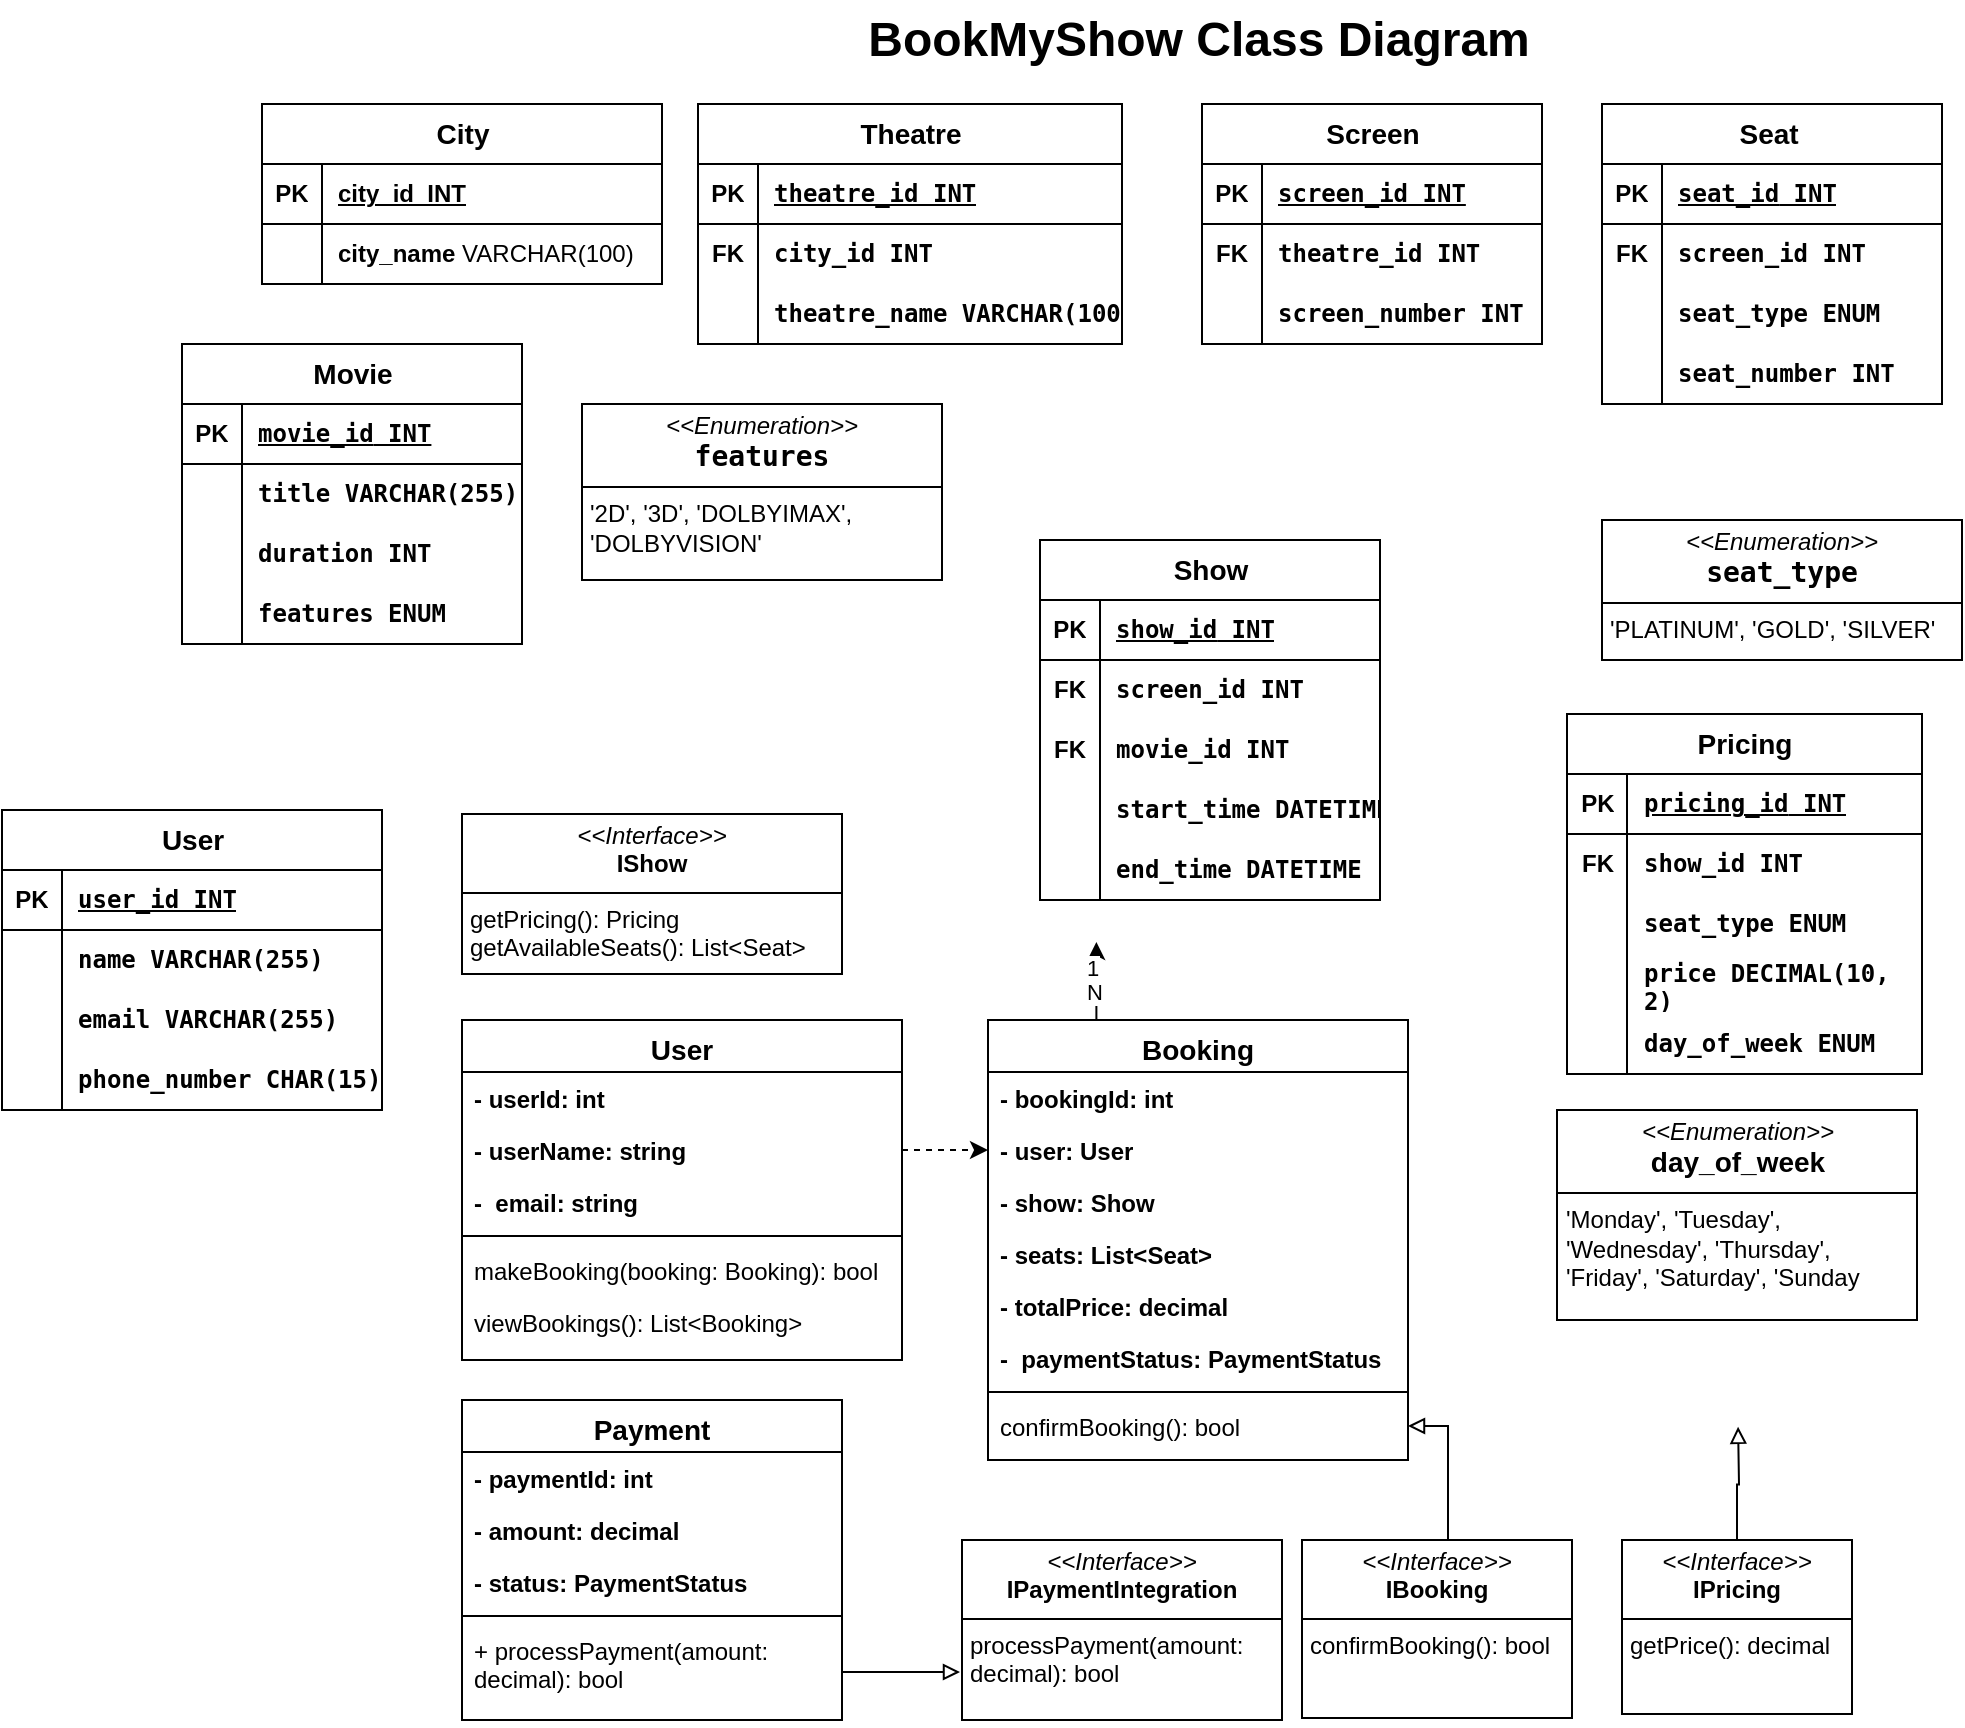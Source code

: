 <mxfile version="24.7.6">
  <diagram id="C5RBs43oDa-KdzZeNtuy" name="Page-1">
    <mxGraphModel dx="1877" dy="557" grid="1" gridSize="10" guides="1" tooltips="1" connect="1" arrows="1" fold="1" page="1" pageScale="1" pageWidth="827" pageHeight="1169" math="0" shadow="0">
      <root>
        <mxCell id="WIyWlLk6GJQsqaUBKTNV-0" />
        <mxCell id="WIyWlLk6GJQsqaUBKTNV-1" parent="WIyWlLk6GJQsqaUBKTNV-0" />
        <mxCell id="J8RJq0_Uol7vgu5N-S-F-27" value="Booking                               " style="swimlane;fontStyle=1;align=center;verticalAlign=top;childLayout=stackLayout;horizontal=1;startSize=26;horizontalStack=0;resizeParent=1;resizeLast=0;collapsible=1;marginBottom=0;rounded=0;shadow=0;strokeWidth=1;fontSize=14;" parent="WIyWlLk6GJQsqaUBKTNV-1" vertex="1">
          <mxGeometry x="303" y="540" width="210" height="220" as="geometry">
            <mxRectangle x="550" y="140" width="160" height="26" as="alternateBounds" />
          </mxGeometry>
        </mxCell>
        <mxCell id="J8RJq0_Uol7vgu5N-S-F-28" value="- bookingId: int" style="text;align=left;verticalAlign=top;spacingLeft=4;spacingRight=4;overflow=hidden;rotatable=0;points=[[0,0.5],[1,0.5]];portConstraint=eastwest;fontStyle=1" parent="J8RJq0_Uol7vgu5N-S-F-27" vertex="1">
          <mxGeometry y="26" width="210" height="26" as="geometry" />
        </mxCell>
        <mxCell id="J8RJq0_Uol7vgu5N-S-F-29" value="- user: User " style="text;align=left;verticalAlign=top;spacingLeft=4;spacingRight=4;overflow=hidden;rotatable=0;points=[[0,0.5],[1,0.5]];portConstraint=eastwest;rounded=0;shadow=0;html=0;fontStyle=1" parent="J8RJq0_Uol7vgu5N-S-F-27" vertex="1">
          <mxGeometry y="52" width="210" height="26" as="geometry" />
        </mxCell>
        <mxCell id="J8RJq0_Uol7vgu5N-S-F-30" value="- show: Show " style="text;align=left;verticalAlign=top;spacingLeft=4;spacingRight=4;overflow=hidden;rotatable=0;points=[[0,0.5],[1,0.5]];portConstraint=eastwest;rounded=0;shadow=0;html=0;fontStyle=1" parent="J8RJq0_Uol7vgu5N-S-F-27" vertex="1">
          <mxGeometry y="78" width="210" height="26" as="geometry" />
        </mxCell>
        <mxCell id="J8RJq0_Uol7vgu5N-S-F-31" value="- seats: List&lt;Seat&gt;" style="text;align=left;verticalAlign=top;spacingLeft=4;spacingRight=4;overflow=hidden;rotatable=0;points=[[0,0.5],[1,0.5]];portConstraint=eastwest;rounded=0;shadow=0;html=0;fontStyle=1" parent="J8RJq0_Uol7vgu5N-S-F-27" vertex="1">
          <mxGeometry y="104" width="210" height="26" as="geometry" />
        </mxCell>
        <mxCell id="J8RJq0_Uol7vgu5N-S-F-32" value="- totalPrice: decimal" style="text;align=left;verticalAlign=top;spacingLeft=4;spacingRight=4;overflow=hidden;rotatable=0;points=[[0,0.5],[1,0.5]];portConstraint=eastwest;rounded=0;shadow=0;html=0;fontStyle=1" parent="J8RJq0_Uol7vgu5N-S-F-27" vertex="1">
          <mxGeometry y="130" width="210" height="26" as="geometry" />
        </mxCell>
        <mxCell id="J8RJq0_Uol7vgu5N-S-F-34" value="-  paymentStatus: PaymentStatus" style="text;align=left;verticalAlign=top;spacingLeft=4;spacingRight=4;overflow=hidden;rotatable=0;points=[[0,0.5],[1,0.5]];portConstraint=eastwest;rounded=0;shadow=0;html=0;fontStyle=1" parent="J8RJq0_Uol7vgu5N-S-F-27" vertex="1">
          <mxGeometry y="156" width="210" height="26" as="geometry" />
        </mxCell>
        <mxCell id="J8RJq0_Uol7vgu5N-S-F-33" value="" style="line;html=1;strokeWidth=1;align=left;verticalAlign=middle;spacingTop=-1;spacingLeft=3;spacingRight=3;rotatable=0;labelPosition=right;points=[];portConstraint=eastwest;" parent="J8RJq0_Uol7vgu5N-S-F-27" vertex="1">
          <mxGeometry y="182" width="210" height="8" as="geometry" />
        </mxCell>
        <mxCell id="J8RJq0_Uol7vgu5N-S-F-58" value="confirmBooking(): bool" style="text;align=left;verticalAlign=top;spacingLeft=4;spacingRight=4;overflow=hidden;rotatable=0;points=[[0,0.5],[1,0.5]];portConstraint=eastwest;rounded=0;shadow=0;html=0;fontStyle=0" parent="J8RJq0_Uol7vgu5N-S-F-27" vertex="1">
          <mxGeometry y="190" width="210" height="26" as="geometry" />
        </mxCell>
        <mxCell id="J8RJq0_Uol7vgu5N-S-F-35" value="User                                       " style="swimlane;fontStyle=1;align=center;verticalAlign=top;childLayout=stackLayout;horizontal=1;startSize=26;horizontalStack=0;resizeParent=1;resizeLast=0;collapsible=1;marginBottom=0;rounded=0;shadow=0;strokeWidth=1;fontSize=14;" parent="WIyWlLk6GJQsqaUBKTNV-1" vertex="1">
          <mxGeometry x="40" y="540" width="220" height="170" as="geometry">
            <mxRectangle x="550" y="140" width="160" height="26" as="alternateBounds" />
          </mxGeometry>
        </mxCell>
        <mxCell id="J8RJq0_Uol7vgu5N-S-F-36" value="- userId: int " style="text;align=left;verticalAlign=top;spacingLeft=4;spacingRight=4;overflow=hidden;rotatable=0;points=[[0,0.5],[1,0.5]];portConstraint=eastwest;fontStyle=1" parent="J8RJq0_Uol7vgu5N-S-F-35" vertex="1">
          <mxGeometry y="26" width="220" height="26" as="geometry" />
        </mxCell>
        <mxCell id="J8RJq0_Uol7vgu5N-S-F-37" value="- userName: string" style="text;align=left;verticalAlign=top;spacingLeft=4;spacingRight=4;overflow=hidden;rotatable=0;points=[[0,0.5],[1,0.5]];portConstraint=eastwest;rounded=0;shadow=0;html=0;fontStyle=1" parent="J8RJq0_Uol7vgu5N-S-F-35" vertex="1">
          <mxGeometry y="52" width="220" height="26" as="geometry" />
        </mxCell>
        <mxCell id="J8RJq0_Uol7vgu5N-S-F-38" value="-  email: string " style="text;align=left;verticalAlign=top;spacingLeft=4;spacingRight=4;overflow=hidden;rotatable=0;points=[[0,0.5],[1,0.5]];portConstraint=eastwest;rounded=0;shadow=0;html=0;fontStyle=1" parent="J8RJq0_Uol7vgu5N-S-F-35" vertex="1">
          <mxGeometry y="78" width="220" height="26" as="geometry" />
        </mxCell>
        <mxCell id="J8RJq0_Uol7vgu5N-S-F-39" value="" style="line;html=1;strokeWidth=1;align=left;verticalAlign=middle;spacingTop=-1;spacingLeft=3;spacingRight=3;rotatable=0;labelPosition=right;points=[];portConstraint=eastwest;" parent="J8RJq0_Uol7vgu5N-S-F-35" vertex="1">
          <mxGeometry y="104" width="220" height="8" as="geometry" />
        </mxCell>
        <mxCell id="J8RJq0_Uol7vgu5N-S-F-56" value="makeBooking(booking: Booking): bool " style="text;align=left;verticalAlign=top;spacingLeft=4;spacingRight=4;overflow=hidden;rotatable=0;points=[[0,0.5],[1,0.5]];portConstraint=eastwest;rounded=0;shadow=0;html=0;fontStyle=0" parent="J8RJq0_Uol7vgu5N-S-F-35" vertex="1">
          <mxGeometry y="112" width="220" height="26" as="geometry" />
        </mxCell>
        <mxCell id="J8RJq0_Uol7vgu5N-S-F-57" value="viewBookings(): List&lt;Booking&gt; " style="text;align=left;verticalAlign=top;spacingLeft=4;spacingRight=4;overflow=hidden;rotatable=0;points=[[0,0.5],[1,0.5]];portConstraint=eastwest;rounded=0;shadow=0;html=0;fontStyle=0" parent="J8RJq0_Uol7vgu5N-S-F-35" vertex="1">
          <mxGeometry y="138" width="220" height="26" as="geometry" />
        </mxCell>
        <mxCell id="J8RJq0_Uol7vgu5N-S-F-50" value="Payment                                        " style="swimlane;fontStyle=1;align=center;verticalAlign=top;childLayout=stackLayout;horizontal=1;startSize=26;horizontalStack=0;resizeParent=1;resizeLast=0;collapsible=1;marginBottom=0;rounded=0;shadow=0;strokeWidth=1;fontSize=14;" parent="WIyWlLk6GJQsqaUBKTNV-1" vertex="1">
          <mxGeometry x="40" y="730" width="190" height="160" as="geometry">
            <mxRectangle x="550" y="140" width="160" height="26" as="alternateBounds" />
          </mxGeometry>
        </mxCell>
        <mxCell id="J8RJq0_Uol7vgu5N-S-F-51" value="- paymentId: int" style="text;align=left;verticalAlign=top;spacingLeft=4;spacingRight=4;overflow=hidden;rotatable=0;points=[[0,0.5],[1,0.5]];portConstraint=eastwest;fontStyle=1" parent="J8RJq0_Uol7vgu5N-S-F-50" vertex="1">
          <mxGeometry y="26" width="190" height="26" as="geometry" />
        </mxCell>
        <mxCell id="J8RJq0_Uol7vgu5N-S-F-52" value="- amount: decimal" style="text;align=left;verticalAlign=top;spacingLeft=4;spacingRight=4;overflow=hidden;rotatable=0;points=[[0,0.5],[1,0.5]];portConstraint=eastwest;rounded=0;shadow=0;html=0;fontStyle=1" parent="J8RJq0_Uol7vgu5N-S-F-50" vertex="1">
          <mxGeometry y="52" width="190" height="26" as="geometry" />
        </mxCell>
        <mxCell id="J8RJq0_Uol7vgu5N-S-F-53" value="- status: PaymentStatus" style="text;align=left;verticalAlign=top;spacingLeft=4;spacingRight=4;overflow=hidden;rotatable=0;points=[[0,0.5],[1,0.5]];portConstraint=eastwest;rounded=0;shadow=0;html=0;fontStyle=1" parent="J8RJq0_Uol7vgu5N-S-F-50" vertex="1">
          <mxGeometry y="78" width="190" height="26" as="geometry" />
        </mxCell>
        <mxCell id="J8RJq0_Uol7vgu5N-S-F-54" value="" style="line;html=1;strokeWidth=1;align=left;verticalAlign=middle;spacingTop=-1;spacingLeft=3;spacingRight=3;rotatable=0;labelPosition=right;points=[];portConstraint=eastwest;" parent="J8RJq0_Uol7vgu5N-S-F-50" vertex="1">
          <mxGeometry y="104" width="190" height="8" as="geometry" />
        </mxCell>
        <mxCell id="J8RJq0_Uol7vgu5N-S-F-97" style="edgeStyle=orthogonalEdgeStyle;rounded=0;orthogonalLoop=1;jettySize=auto;html=1;exitX=1;exitY=0.5;exitDx=0;exitDy=0;endArrow=block;endFill=0;" parent="J8RJq0_Uol7vgu5N-S-F-50" source="J8RJq0_Uol7vgu5N-S-F-55" edge="1">
          <mxGeometry relative="1" as="geometry">
            <mxPoint x="249" y="136" as="targetPoint" />
            <mxPoint x="199" y="136" as="sourcePoint" />
          </mxGeometry>
        </mxCell>
        <mxCell id="J8RJq0_Uol7vgu5N-S-F-55" value="+ processPayment(amount: &#xa;decimal): bool" style="text;align=left;verticalAlign=top;spacingLeft=4;spacingRight=4;overflow=hidden;rotatable=0;points=[[0,0.5],[1,0.5]];portConstraint=eastwest;rounded=0;shadow=0;html=0;fontStyle=0" parent="J8RJq0_Uol7vgu5N-S-F-50" vertex="1">
          <mxGeometry y="112" width="190" height="48" as="geometry" />
        </mxCell>
        <mxCell id="J8RJq0_Uol7vgu5N-S-F-66" value="&lt;p style=&quot;margin:0px;margin-top:4px;text-align:center;&quot;&gt;&lt;i&gt;&amp;lt;&amp;lt;Enumeration&amp;gt;&amp;gt;&lt;/i&gt;&lt;br&gt;&lt;code&gt;&lt;b&gt;&lt;font style=&quot;font-size: 14px;&quot;&gt;seat_type&lt;/font&gt;&lt;/b&gt;&lt;/code&gt;&lt;br&gt;&lt;/p&gt;&lt;hr size=&quot;1&quot; style=&quot;border-style:solid;&quot;&gt;&lt;p style=&quot;margin:0px;margin-left:4px;&quot;&gt;&#39;PLATINUM&#39;, &#39;GOLD&#39;, &#39;SILVER&#39;&lt;br&gt;&lt;/p&gt;" style="verticalAlign=top;align=left;overflow=fill;html=1;whiteSpace=wrap;" parent="WIyWlLk6GJQsqaUBKTNV-1" vertex="1">
          <mxGeometry x="610" y="290" width="180" height="70" as="geometry" />
        </mxCell>
        <mxCell id="J8RJq0_Uol7vgu5N-S-F-67" value="&lt;p style=&quot;margin:0px;margin-top:4px;text-align:center;&quot;&gt;&lt;i&gt;&amp;lt;&amp;lt;Interface&amp;gt;&amp;gt;&lt;/i&gt;&lt;br&gt;&lt;b&gt;IShow&lt;/b&gt;&lt;/p&gt;&lt;hr size=&quot;1&quot; style=&quot;border-style:solid;&quot;&gt;&lt;p style=&quot;margin:0px;margin-left:4px;&quot;&gt;getPricing(): Pricing&lt;br&gt;&lt;/p&gt;&lt;p style=&quot;margin:0px;margin-left:4px;&quot;&gt;getAvailableSeats(): List&amp;lt;Seat&amp;gt;&lt;br&gt;&lt;/p&gt;" style="verticalAlign=top;align=left;overflow=fill;html=1;whiteSpace=wrap;" parent="WIyWlLk6GJQsqaUBKTNV-1" vertex="1">
          <mxGeometry x="40" y="437" width="190" height="80" as="geometry" />
        </mxCell>
        <mxCell id="J8RJq0_Uol7vgu5N-S-F-68" value="&lt;p style=&quot;margin:0px;margin-top:4px;text-align:center;&quot;&gt;&lt;i&gt;&amp;lt;&amp;lt;Interface&amp;gt;&amp;gt;&lt;/i&gt;&lt;br&gt;&lt;b&gt;IPricing&lt;/b&gt;&lt;/p&gt;&lt;hr size=&quot;1&quot; style=&quot;border-style:solid;&quot;&gt;&lt;p style=&quot;margin:0px;margin-left:4px;&quot;&gt;getPrice(): decimal&lt;br&gt;&lt;/p&gt;" style="verticalAlign=top;align=left;overflow=fill;html=1;whiteSpace=wrap;" parent="WIyWlLk6GJQsqaUBKTNV-1" vertex="1">
          <mxGeometry x="620" y="800" width="115" height="87" as="geometry" />
        </mxCell>
        <mxCell id="J8RJq0_Uol7vgu5N-S-F-69" value="&lt;p style=&quot;margin:0px;margin-top:4px;text-align:center;&quot;&gt;&lt;i&gt;&amp;lt;&amp;lt;Interface&amp;gt;&amp;gt;&lt;/i&gt;&lt;br&gt;&lt;b&gt;IPaymentIntegration&lt;/b&gt;&lt;/p&gt;&lt;hr size=&quot;1&quot; style=&quot;border-style:solid;&quot;&gt;&lt;p style=&quot;margin:0px;margin-left:4px;&quot;&gt;processPayment(amount: decimal): bool&lt;br&gt;&lt;/p&gt;" style="verticalAlign=top;align=left;overflow=fill;html=1;whiteSpace=wrap;" parent="WIyWlLk6GJQsqaUBKTNV-1" vertex="1">
          <mxGeometry x="290" y="800" width="160" height="90" as="geometry" />
        </mxCell>
        <mxCell id="J8RJq0_Uol7vgu5N-S-F-98" style="edgeStyle=orthogonalEdgeStyle;rounded=0;orthogonalLoop=1;jettySize=auto;html=1;entryX=1;entryY=0.5;entryDx=0;entryDy=0;endArrow=block;endFill=0;" parent="WIyWlLk6GJQsqaUBKTNV-1" source="J8RJq0_Uol7vgu5N-S-F-70" target="J8RJq0_Uol7vgu5N-S-F-58" edge="1">
          <mxGeometry relative="1" as="geometry">
            <Array as="points">
              <mxPoint x="533" y="743" />
            </Array>
          </mxGeometry>
        </mxCell>
        <mxCell id="J8RJq0_Uol7vgu5N-S-F-70" value="&lt;p style=&quot;margin:0px;margin-top:4px;text-align:center;&quot;&gt;&lt;i&gt;&amp;lt;&amp;lt;Interface&amp;gt;&amp;gt;&lt;/i&gt;&lt;br&gt;&lt;b&gt;IBooking&lt;/b&gt;&lt;/p&gt;&lt;hr size=&quot;1&quot; style=&quot;border-style:solid;&quot;&gt;&lt;p style=&quot;margin:0px;margin-left:4px;&quot;&gt;confirmBooking(): bool&lt;br&gt;&lt;/p&gt;" style="verticalAlign=top;align=left;overflow=fill;html=1;whiteSpace=wrap;" parent="WIyWlLk6GJQsqaUBKTNV-1" vertex="1">
          <mxGeometry x="460" y="800" width="135" height="89" as="geometry" />
        </mxCell>
        <mxCell id="J8RJq0_Uol7vgu5N-S-F-83" style="edgeStyle=orthogonalEdgeStyle;rounded=0;orthogonalLoop=1;jettySize=auto;html=1;exitX=1;exitY=0.5;exitDx=0;exitDy=0;entryX=0;entryY=0.5;entryDx=0;entryDy=0;dashed=1;" parent="WIyWlLk6GJQsqaUBKTNV-1" source="J8RJq0_Uol7vgu5N-S-F-37" target="J8RJq0_Uol7vgu5N-S-F-29" edge="1">
          <mxGeometry relative="1" as="geometry" />
        </mxCell>
        <mxCell id="J8RJq0_Uol7vgu5N-S-F-84" style="edgeStyle=orthogonalEdgeStyle;rounded=0;orthogonalLoop=1;jettySize=auto;html=1;exitX=0.25;exitY=0;exitDx=0;exitDy=0;entryX=0.201;entryY=1.192;entryDx=0;entryDy=0;entryPerimeter=0;" parent="WIyWlLk6GJQsqaUBKTNV-1" source="J8RJq0_Uol7vgu5N-S-F-27" edge="1">
          <mxGeometry relative="1" as="geometry">
            <mxPoint x="357.19" y="500.992" as="targetPoint" />
          </mxGeometry>
        </mxCell>
        <mxCell id="J8RJq0_Uol7vgu5N-S-F-85" value="N" style="edgeLabel;html=1;align=center;verticalAlign=middle;resizable=0;points=[];" parent="J8RJq0_Uol7vgu5N-S-F-84" vertex="1" connectable="0">
          <mxGeometry x="-0.244" y="1" relative="1" as="geometry">
            <mxPoint as="offset" />
          </mxGeometry>
        </mxCell>
        <mxCell id="J8RJq0_Uol7vgu5N-S-F-86" value="1" style="edgeLabel;html=1;align=center;verticalAlign=middle;resizable=0;points=[];" parent="J8RJq0_Uol7vgu5N-S-F-84" vertex="1" connectable="0">
          <mxGeometry x="0.382" y="2" relative="1" as="geometry">
            <mxPoint as="offset" />
          </mxGeometry>
        </mxCell>
        <mxCell id="J8RJq0_Uol7vgu5N-S-F-99" style="edgeStyle=orthogonalEdgeStyle;rounded=0;orthogonalLoop=1;jettySize=auto;html=1;exitX=0.5;exitY=0;exitDx=0;exitDy=0;entryX=0.644;entryY=1.015;entryDx=0;entryDy=0;entryPerimeter=0;endArrow=block;endFill=0;" parent="WIyWlLk6GJQsqaUBKTNV-1" source="J8RJq0_Uol7vgu5N-S-F-68" edge="1">
          <mxGeometry relative="1" as="geometry">
            <mxPoint x="678.04" y="743.39" as="targetPoint" />
          </mxGeometry>
        </mxCell>
        <mxCell id="J8RJq0_Uol7vgu5N-S-F-103" value="BookMyShow Class Diagram" style="text;strokeColor=none;fillColor=none;html=1;fontSize=24;fontStyle=1;verticalAlign=middle;align=center;" parent="WIyWlLk6GJQsqaUBKTNV-1" vertex="1">
          <mxGeometry x="358" y="30" width="100" height="40" as="geometry" />
        </mxCell>
        <mxCell id="Q26WXqIlJ-ZOVpeD0AG6-0" value="&lt;span style=&quot;font-size: 14px;&quot;&gt;City&lt;/span&gt;" style="shape=table;startSize=30;container=1;collapsible=1;childLayout=tableLayout;fixedRows=1;rowLines=0;fontStyle=1;align=center;resizeLast=1;html=1;" vertex="1" parent="WIyWlLk6GJQsqaUBKTNV-1">
          <mxGeometry x="-60" y="82" width="200" height="90" as="geometry" />
        </mxCell>
        <mxCell id="Q26WXqIlJ-ZOVpeD0AG6-1" value="" style="shape=tableRow;horizontal=0;startSize=0;swimlaneHead=0;swimlaneBody=0;fillColor=none;collapsible=0;dropTarget=0;points=[[0,0.5],[1,0.5]];portConstraint=eastwest;top=0;left=0;right=0;bottom=1;" vertex="1" parent="Q26WXqIlJ-ZOVpeD0AG6-0">
          <mxGeometry y="30" width="200" height="30" as="geometry" />
        </mxCell>
        <mxCell id="Q26WXqIlJ-ZOVpeD0AG6-2" value="PK" style="shape=partialRectangle;connectable=0;fillColor=none;top=0;left=0;bottom=0;right=0;fontStyle=1;overflow=hidden;whiteSpace=wrap;html=1;" vertex="1" parent="Q26WXqIlJ-ZOVpeD0AG6-1">
          <mxGeometry width="30" height="30" as="geometry">
            <mxRectangle width="30" height="30" as="alternateBounds" />
          </mxGeometry>
        </mxCell>
        <mxCell id="Q26WXqIlJ-ZOVpeD0AG6-3" value="&lt;span style=&quot;text-wrap: nowrap;&quot;&gt;city_id&amp;nbsp; INT&lt;/span&gt;" style="shape=partialRectangle;connectable=0;fillColor=none;top=0;left=0;bottom=0;right=0;align=left;spacingLeft=6;fontStyle=5;overflow=hidden;whiteSpace=wrap;html=1;" vertex="1" parent="Q26WXqIlJ-ZOVpeD0AG6-1">
          <mxGeometry x="30" width="170" height="30" as="geometry">
            <mxRectangle width="170" height="30" as="alternateBounds" />
          </mxGeometry>
        </mxCell>
        <mxCell id="Q26WXqIlJ-ZOVpeD0AG6-4" value="" style="shape=tableRow;horizontal=0;startSize=0;swimlaneHead=0;swimlaneBody=0;fillColor=none;collapsible=0;dropTarget=0;points=[[0,0.5],[1,0.5]];portConstraint=eastwest;top=0;left=0;right=0;bottom=0;" vertex="1" parent="Q26WXqIlJ-ZOVpeD0AG6-0">
          <mxGeometry y="60" width="200" height="30" as="geometry" />
        </mxCell>
        <mxCell id="Q26WXqIlJ-ZOVpeD0AG6-5" value="" style="shape=partialRectangle;connectable=0;fillColor=none;top=0;left=0;bottom=0;right=0;editable=1;overflow=hidden;whiteSpace=wrap;html=1;" vertex="1" parent="Q26WXqIlJ-ZOVpeD0AG6-4">
          <mxGeometry width="30" height="30" as="geometry">
            <mxRectangle width="30" height="30" as="alternateBounds" />
          </mxGeometry>
        </mxCell>
        <mxCell id="Q26WXqIlJ-ZOVpeD0AG6-6" value="&lt;span style=&quot;font-weight: 700; text-wrap: nowrap;&quot;&gt;city_name&amp;nbsp;&lt;/span&gt;VARCHAR(100)" style="shape=partialRectangle;connectable=0;fillColor=none;top=0;left=0;bottom=0;right=0;align=left;spacingLeft=6;overflow=hidden;whiteSpace=wrap;html=1;" vertex="1" parent="Q26WXqIlJ-ZOVpeD0AG6-4">
          <mxGeometry x="30" width="170" height="30" as="geometry">
            <mxRectangle width="170" height="30" as="alternateBounds" />
          </mxGeometry>
        </mxCell>
        <mxCell id="Q26WXqIlJ-ZOVpeD0AG6-14" value="&lt;span style=&quot;font-size: 14px;&quot;&gt;Theatre&lt;/span&gt;" style="shape=table;startSize=30;container=1;collapsible=1;childLayout=tableLayout;fixedRows=1;rowLines=0;fontStyle=1;align=center;resizeLast=1;html=1;" vertex="1" parent="WIyWlLk6GJQsqaUBKTNV-1">
          <mxGeometry x="158" y="82" width="212" height="120" as="geometry" />
        </mxCell>
        <mxCell id="Q26WXqIlJ-ZOVpeD0AG6-15" value="" style="shape=tableRow;horizontal=0;startSize=0;swimlaneHead=0;swimlaneBody=0;fillColor=none;collapsible=0;dropTarget=0;points=[[0,0.5],[1,0.5]];portConstraint=eastwest;top=0;left=0;right=0;bottom=1;" vertex="1" parent="Q26WXqIlJ-ZOVpeD0AG6-14">
          <mxGeometry y="30" width="212" height="30" as="geometry" />
        </mxCell>
        <mxCell id="Q26WXqIlJ-ZOVpeD0AG6-16" value="PK" style="shape=partialRectangle;connectable=0;fillColor=none;top=0;left=0;bottom=0;right=0;fontStyle=1;overflow=hidden;whiteSpace=wrap;html=1;" vertex="1" parent="Q26WXqIlJ-ZOVpeD0AG6-15">
          <mxGeometry width="30" height="30" as="geometry">
            <mxRectangle width="30" height="30" as="alternateBounds" />
          </mxGeometry>
        </mxCell>
        <mxCell id="Q26WXqIlJ-ZOVpeD0AG6-17" value="&lt;code&gt;theatre_id INT&lt;/code&gt;" style="shape=partialRectangle;connectable=0;fillColor=none;top=0;left=0;bottom=0;right=0;align=left;spacingLeft=6;fontStyle=5;overflow=hidden;whiteSpace=wrap;html=1;" vertex="1" parent="Q26WXqIlJ-ZOVpeD0AG6-15">
          <mxGeometry x="30" width="182" height="30" as="geometry">
            <mxRectangle width="182" height="30" as="alternateBounds" />
          </mxGeometry>
        </mxCell>
        <mxCell id="Q26WXqIlJ-ZOVpeD0AG6-18" value="" style="shape=tableRow;horizontal=0;startSize=0;swimlaneHead=0;swimlaneBody=0;fillColor=none;collapsible=0;dropTarget=0;points=[[0,0.5],[1,0.5]];portConstraint=eastwest;top=0;left=0;right=0;bottom=0;fontStyle=1" vertex="1" parent="Q26WXqIlJ-ZOVpeD0AG6-14">
          <mxGeometry y="60" width="212" height="30" as="geometry" />
        </mxCell>
        <mxCell id="Q26WXqIlJ-ZOVpeD0AG6-19" value="FK" style="shape=partialRectangle;connectable=0;fillColor=none;top=0;left=0;bottom=0;right=0;editable=1;overflow=hidden;whiteSpace=wrap;html=1;fontStyle=1" vertex="1" parent="Q26WXqIlJ-ZOVpeD0AG6-18">
          <mxGeometry width="30" height="30" as="geometry">
            <mxRectangle width="30" height="30" as="alternateBounds" />
          </mxGeometry>
        </mxCell>
        <mxCell id="Q26WXqIlJ-ZOVpeD0AG6-20" value="&lt;code&gt;city_id INT&lt;/code&gt;" style="shape=partialRectangle;connectable=0;fillColor=none;top=0;left=0;bottom=0;right=0;align=left;spacingLeft=6;overflow=hidden;whiteSpace=wrap;html=1;fontStyle=1" vertex="1" parent="Q26WXqIlJ-ZOVpeD0AG6-18">
          <mxGeometry x="30" width="182" height="30" as="geometry">
            <mxRectangle width="182" height="30" as="alternateBounds" />
          </mxGeometry>
        </mxCell>
        <mxCell id="Q26WXqIlJ-ZOVpeD0AG6-21" value="" style="shape=tableRow;horizontal=0;startSize=0;swimlaneHead=0;swimlaneBody=0;fillColor=none;collapsible=0;dropTarget=0;points=[[0,0.5],[1,0.5]];portConstraint=eastwest;top=0;left=0;right=0;bottom=0;fontStyle=1" vertex="1" parent="Q26WXqIlJ-ZOVpeD0AG6-14">
          <mxGeometry y="90" width="212" height="30" as="geometry" />
        </mxCell>
        <mxCell id="Q26WXqIlJ-ZOVpeD0AG6-22" value="" style="shape=partialRectangle;connectable=0;fillColor=none;top=0;left=0;bottom=0;right=0;editable=1;overflow=hidden;whiteSpace=wrap;html=1;fontStyle=1" vertex="1" parent="Q26WXqIlJ-ZOVpeD0AG6-21">
          <mxGeometry width="30" height="30" as="geometry">
            <mxRectangle width="30" height="30" as="alternateBounds" />
          </mxGeometry>
        </mxCell>
        <mxCell id="Q26WXqIlJ-ZOVpeD0AG6-23" value="&lt;code&gt;theatre_name&amp;nbsp;VARCHAR(100)&lt;/code&gt;" style="shape=partialRectangle;connectable=0;fillColor=none;top=0;left=0;bottom=0;right=0;align=left;spacingLeft=6;overflow=hidden;whiteSpace=wrap;html=1;fontStyle=1" vertex="1" parent="Q26WXqIlJ-ZOVpeD0AG6-21">
          <mxGeometry x="30" width="182" height="30" as="geometry">
            <mxRectangle width="182" height="30" as="alternateBounds" />
          </mxGeometry>
        </mxCell>
        <mxCell id="Q26WXqIlJ-ZOVpeD0AG6-24" value="&lt;span style=&quot;font-size: 14px;&quot;&gt;Screen&lt;/span&gt;" style="shape=table;startSize=30;container=1;collapsible=1;childLayout=tableLayout;fixedRows=1;rowLines=0;fontStyle=1;align=center;resizeLast=1;html=1;" vertex="1" parent="WIyWlLk6GJQsqaUBKTNV-1">
          <mxGeometry x="410" y="82" width="170" height="120" as="geometry" />
        </mxCell>
        <mxCell id="Q26WXqIlJ-ZOVpeD0AG6-25" value="" style="shape=tableRow;horizontal=0;startSize=0;swimlaneHead=0;swimlaneBody=0;fillColor=none;collapsible=0;dropTarget=0;points=[[0,0.5],[1,0.5]];portConstraint=eastwest;top=0;left=0;right=0;bottom=1;" vertex="1" parent="Q26WXqIlJ-ZOVpeD0AG6-24">
          <mxGeometry y="30" width="170" height="30" as="geometry" />
        </mxCell>
        <mxCell id="Q26WXqIlJ-ZOVpeD0AG6-26" value="PK" style="shape=partialRectangle;connectable=0;fillColor=none;top=0;left=0;bottom=0;right=0;fontStyle=1;overflow=hidden;whiteSpace=wrap;html=1;" vertex="1" parent="Q26WXqIlJ-ZOVpeD0AG6-25">
          <mxGeometry width="30" height="30" as="geometry">
            <mxRectangle width="30" height="30" as="alternateBounds" />
          </mxGeometry>
        </mxCell>
        <mxCell id="Q26WXqIlJ-ZOVpeD0AG6-27" value="&lt;code&gt;screen_id INT&lt;/code&gt;" style="shape=partialRectangle;connectable=0;fillColor=none;top=0;left=0;bottom=0;right=0;align=left;spacingLeft=6;fontStyle=5;overflow=hidden;whiteSpace=wrap;html=1;" vertex="1" parent="Q26WXqIlJ-ZOVpeD0AG6-25">
          <mxGeometry x="30" width="140" height="30" as="geometry">
            <mxRectangle width="140" height="30" as="alternateBounds" />
          </mxGeometry>
        </mxCell>
        <mxCell id="Q26WXqIlJ-ZOVpeD0AG6-28" value="" style="shape=tableRow;horizontal=0;startSize=0;swimlaneHead=0;swimlaneBody=0;fillColor=none;collapsible=0;dropTarget=0;points=[[0,0.5],[1,0.5]];portConstraint=eastwest;top=0;left=0;right=0;bottom=0;fontStyle=1" vertex="1" parent="Q26WXqIlJ-ZOVpeD0AG6-24">
          <mxGeometry y="60" width="170" height="30" as="geometry" />
        </mxCell>
        <mxCell id="Q26WXqIlJ-ZOVpeD0AG6-29" value="FK" style="shape=partialRectangle;connectable=0;fillColor=none;top=0;left=0;bottom=0;right=0;editable=1;overflow=hidden;whiteSpace=wrap;html=1;fontStyle=1" vertex="1" parent="Q26WXqIlJ-ZOVpeD0AG6-28">
          <mxGeometry width="30" height="30" as="geometry">
            <mxRectangle width="30" height="30" as="alternateBounds" />
          </mxGeometry>
        </mxCell>
        <mxCell id="Q26WXqIlJ-ZOVpeD0AG6-30" value="&lt;code&gt;&lt;code&gt;theatre_id&lt;/code&gt;&amp;nbsp;INT&lt;/code&gt;" style="shape=partialRectangle;connectable=0;fillColor=none;top=0;left=0;bottom=0;right=0;align=left;spacingLeft=6;overflow=hidden;whiteSpace=wrap;html=1;fontStyle=1" vertex="1" parent="Q26WXqIlJ-ZOVpeD0AG6-28">
          <mxGeometry x="30" width="140" height="30" as="geometry">
            <mxRectangle width="140" height="30" as="alternateBounds" />
          </mxGeometry>
        </mxCell>
        <mxCell id="Q26WXqIlJ-ZOVpeD0AG6-31" value="" style="shape=tableRow;horizontal=0;startSize=0;swimlaneHead=0;swimlaneBody=0;fillColor=none;collapsible=0;dropTarget=0;points=[[0,0.5],[1,0.5]];portConstraint=eastwest;top=0;left=0;right=0;bottom=0;fontStyle=1" vertex="1" parent="Q26WXqIlJ-ZOVpeD0AG6-24">
          <mxGeometry y="90" width="170" height="30" as="geometry" />
        </mxCell>
        <mxCell id="Q26WXqIlJ-ZOVpeD0AG6-32" value="" style="shape=partialRectangle;connectable=0;fillColor=none;top=0;left=0;bottom=0;right=0;editable=1;overflow=hidden;whiteSpace=wrap;html=1;fontStyle=1" vertex="1" parent="Q26WXqIlJ-ZOVpeD0AG6-31">
          <mxGeometry width="30" height="30" as="geometry">
            <mxRectangle width="30" height="30" as="alternateBounds" />
          </mxGeometry>
        </mxCell>
        <mxCell id="Q26WXqIlJ-ZOVpeD0AG6-33" value="&lt;code&gt;screen_number&amp;nbsp;INT&lt;/code&gt;" style="shape=partialRectangle;connectable=0;fillColor=none;top=0;left=0;bottom=0;right=0;align=left;spacingLeft=6;overflow=hidden;whiteSpace=wrap;html=1;fontStyle=1" vertex="1" parent="Q26WXqIlJ-ZOVpeD0AG6-31">
          <mxGeometry x="30" width="140" height="30" as="geometry">
            <mxRectangle width="140" height="30" as="alternateBounds" />
          </mxGeometry>
        </mxCell>
        <mxCell id="Q26WXqIlJ-ZOVpeD0AG6-34" value="&lt;font style=&quot;font-size: 14px;&quot;&gt;Seat&amp;nbsp;&lt;/font&gt;" style="shape=table;startSize=30;container=1;collapsible=1;childLayout=tableLayout;fixedRows=1;rowLines=0;fontStyle=1;align=center;resizeLast=1;html=1;" vertex="1" parent="WIyWlLk6GJQsqaUBKTNV-1">
          <mxGeometry x="610" y="82" width="170" height="150" as="geometry" />
        </mxCell>
        <mxCell id="Q26WXqIlJ-ZOVpeD0AG6-35" value="" style="shape=tableRow;horizontal=0;startSize=0;swimlaneHead=0;swimlaneBody=0;fillColor=none;collapsible=0;dropTarget=0;points=[[0,0.5],[1,0.5]];portConstraint=eastwest;top=0;left=0;right=0;bottom=1;" vertex="1" parent="Q26WXqIlJ-ZOVpeD0AG6-34">
          <mxGeometry y="30" width="170" height="30" as="geometry" />
        </mxCell>
        <mxCell id="Q26WXqIlJ-ZOVpeD0AG6-36" value="PK" style="shape=partialRectangle;connectable=0;fillColor=none;top=0;left=0;bottom=0;right=0;fontStyle=1;overflow=hidden;whiteSpace=wrap;html=1;" vertex="1" parent="Q26WXqIlJ-ZOVpeD0AG6-35">
          <mxGeometry width="30" height="30" as="geometry">
            <mxRectangle width="30" height="30" as="alternateBounds" />
          </mxGeometry>
        </mxCell>
        <mxCell id="Q26WXqIlJ-ZOVpeD0AG6-37" value="&lt;code&gt;&lt;code&gt;seat_id&lt;/code&gt;&amp;nbsp;INT&lt;/code&gt;" style="shape=partialRectangle;connectable=0;fillColor=none;top=0;left=0;bottom=0;right=0;align=left;spacingLeft=6;fontStyle=5;overflow=hidden;whiteSpace=wrap;html=1;" vertex="1" parent="Q26WXqIlJ-ZOVpeD0AG6-35">
          <mxGeometry x="30" width="140" height="30" as="geometry">
            <mxRectangle width="140" height="30" as="alternateBounds" />
          </mxGeometry>
        </mxCell>
        <mxCell id="Q26WXqIlJ-ZOVpeD0AG6-38" value="" style="shape=tableRow;horizontal=0;startSize=0;swimlaneHead=0;swimlaneBody=0;fillColor=none;collapsible=0;dropTarget=0;points=[[0,0.5],[1,0.5]];portConstraint=eastwest;top=0;left=0;right=0;bottom=0;fontStyle=1" vertex="1" parent="Q26WXqIlJ-ZOVpeD0AG6-34">
          <mxGeometry y="60" width="170" height="30" as="geometry" />
        </mxCell>
        <mxCell id="Q26WXqIlJ-ZOVpeD0AG6-39" value="FK" style="shape=partialRectangle;connectable=0;fillColor=none;top=0;left=0;bottom=0;right=0;editable=1;overflow=hidden;whiteSpace=wrap;html=1;fontStyle=1" vertex="1" parent="Q26WXqIlJ-ZOVpeD0AG6-38">
          <mxGeometry width="30" height="30" as="geometry">
            <mxRectangle width="30" height="30" as="alternateBounds" />
          </mxGeometry>
        </mxCell>
        <mxCell id="Q26WXqIlJ-ZOVpeD0AG6-40" value="&lt;code&gt;&lt;code&gt;screen_id&lt;/code&gt;&amp;nbsp;INT&lt;/code&gt;" style="shape=partialRectangle;connectable=0;fillColor=none;top=0;left=0;bottom=0;right=0;align=left;spacingLeft=6;overflow=hidden;whiteSpace=wrap;html=1;fontStyle=1" vertex="1" parent="Q26WXqIlJ-ZOVpeD0AG6-38">
          <mxGeometry x="30" width="140" height="30" as="geometry">
            <mxRectangle width="140" height="30" as="alternateBounds" />
          </mxGeometry>
        </mxCell>
        <mxCell id="Q26WXqIlJ-ZOVpeD0AG6-41" value="" style="shape=tableRow;horizontal=0;startSize=0;swimlaneHead=0;swimlaneBody=0;fillColor=none;collapsible=0;dropTarget=0;points=[[0,0.5],[1,0.5]];portConstraint=eastwest;top=0;left=0;right=0;bottom=0;fontStyle=1" vertex="1" parent="Q26WXqIlJ-ZOVpeD0AG6-34">
          <mxGeometry y="90" width="170" height="30" as="geometry" />
        </mxCell>
        <mxCell id="Q26WXqIlJ-ZOVpeD0AG6-42" value="" style="shape=partialRectangle;connectable=0;fillColor=none;top=0;left=0;bottom=0;right=0;editable=1;overflow=hidden;whiteSpace=wrap;html=1;fontStyle=1" vertex="1" parent="Q26WXqIlJ-ZOVpeD0AG6-41">
          <mxGeometry width="30" height="30" as="geometry">
            <mxRectangle width="30" height="30" as="alternateBounds" />
          </mxGeometry>
        </mxCell>
        <mxCell id="Q26WXqIlJ-ZOVpeD0AG6-43" value="&lt;code&gt;&lt;code&gt;seat_type&lt;/code&gt;&amp;nbsp;ENUM&lt;/code&gt;" style="shape=partialRectangle;connectable=0;fillColor=none;top=0;left=0;bottom=0;right=0;align=left;spacingLeft=6;overflow=hidden;whiteSpace=wrap;html=1;fontStyle=1" vertex="1" parent="Q26WXqIlJ-ZOVpeD0AG6-41">
          <mxGeometry x="30" width="140" height="30" as="geometry">
            <mxRectangle width="140" height="30" as="alternateBounds" />
          </mxGeometry>
        </mxCell>
        <mxCell id="Q26WXqIlJ-ZOVpeD0AG6-44" value="" style="shape=tableRow;horizontal=0;startSize=0;swimlaneHead=0;swimlaneBody=0;fillColor=none;collapsible=0;dropTarget=0;points=[[0,0.5],[1,0.5]];portConstraint=eastwest;top=0;left=0;right=0;bottom=0;fontStyle=1" vertex="1" parent="Q26WXqIlJ-ZOVpeD0AG6-34">
          <mxGeometry y="120" width="170" height="30" as="geometry" />
        </mxCell>
        <mxCell id="Q26WXqIlJ-ZOVpeD0AG6-45" value="" style="shape=partialRectangle;connectable=0;fillColor=none;top=0;left=0;bottom=0;right=0;editable=1;overflow=hidden;whiteSpace=wrap;html=1;fontStyle=1" vertex="1" parent="Q26WXqIlJ-ZOVpeD0AG6-44">
          <mxGeometry width="30" height="30" as="geometry">
            <mxRectangle width="30" height="30" as="alternateBounds" />
          </mxGeometry>
        </mxCell>
        <mxCell id="Q26WXqIlJ-ZOVpeD0AG6-46" value="&lt;code&gt;seat_number INT&lt;/code&gt;" style="shape=partialRectangle;connectable=0;fillColor=none;top=0;left=0;bottom=0;right=0;align=left;spacingLeft=6;overflow=hidden;whiteSpace=wrap;html=1;fontStyle=1" vertex="1" parent="Q26WXqIlJ-ZOVpeD0AG6-44">
          <mxGeometry x="30" width="140" height="30" as="geometry">
            <mxRectangle width="140" height="30" as="alternateBounds" />
          </mxGeometry>
        </mxCell>
        <mxCell id="Q26WXqIlJ-ZOVpeD0AG6-47" value="&lt;span style=&quot;font-size: 14px;&quot;&gt;Movie&lt;/span&gt;" style="shape=table;startSize=30;container=1;collapsible=1;childLayout=tableLayout;fixedRows=1;rowLines=0;fontStyle=1;align=center;resizeLast=1;html=1;" vertex="1" parent="WIyWlLk6GJQsqaUBKTNV-1">
          <mxGeometry x="-100" y="202" width="170" height="150" as="geometry" />
        </mxCell>
        <mxCell id="Q26WXqIlJ-ZOVpeD0AG6-48" value="" style="shape=tableRow;horizontal=0;startSize=0;swimlaneHead=0;swimlaneBody=0;fillColor=none;collapsible=0;dropTarget=0;points=[[0,0.5],[1,0.5]];portConstraint=eastwest;top=0;left=0;right=0;bottom=1;" vertex="1" parent="Q26WXqIlJ-ZOVpeD0AG6-47">
          <mxGeometry y="30" width="170" height="30" as="geometry" />
        </mxCell>
        <mxCell id="Q26WXqIlJ-ZOVpeD0AG6-49" value="PK" style="shape=partialRectangle;connectable=0;fillColor=none;top=0;left=0;bottom=0;right=0;fontStyle=1;overflow=hidden;whiteSpace=wrap;html=1;" vertex="1" parent="Q26WXqIlJ-ZOVpeD0AG6-48">
          <mxGeometry width="30" height="30" as="geometry">
            <mxRectangle width="30" height="30" as="alternateBounds" />
          </mxGeometry>
        </mxCell>
        <mxCell id="Q26WXqIlJ-ZOVpeD0AG6-50" value="&lt;code&gt;&lt;code&gt;movie_id&lt;/code&gt;&amp;nbsp;INT&lt;/code&gt;" style="shape=partialRectangle;connectable=0;fillColor=none;top=0;left=0;bottom=0;right=0;align=left;spacingLeft=6;fontStyle=5;overflow=hidden;whiteSpace=wrap;html=1;" vertex="1" parent="Q26WXqIlJ-ZOVpeD0AG6-48">
          <mxGeometry x="30" width="140" height="30" as="geometry">
            <mxRectangle width="140" height="30" as="alternateBounds" />
          </mxGeometry>
        </mxCell>
        <mxCell id="Q26WXqIlJ-ZOVpeD0AG6-51" value="" style="shape=tableRow;horizontal=0;startSize=0;swimlaneHead=0;swimlaneBody=0;fillColor=none;collapsible=0;dropTarget=0;points=[[0,0.5],[1,0.5]];portConstraint=eastwest;top=0;left=0;right=0;bottom=0;fontStyle=1" vertex="1" parent="Q26WXqIlJ-ZOVpeD0AG6-47">
          <mxGeometry y="60" width="170" height="30" as="geometry" />
        </mxCell>
        <mxCell id="Q26WXqIlJ-ZOVpeD0AG6-52" value="" style="shape=partialRectangle;connectable=0;fillColor=none;top=0;left=0;bottom=0;right=0;editable=1;overflow=hidden;whiteSpace=wrap;html=1;fontStyle=1" vertex="1" parent="Q26WXqIlJ-ZOVpeD0AG6-51">
          <mxGeometry width="30" height="30" as="geometry">
            <mxRectangle width="30" height="30" as="alternateBounds" />
          </mxGeometry>
        </mxCell>
        <mxCell id="Q26WXqIlJ-ZOVpeD0AG6-53" value="&lt;code&gt;title&amp;nbsp;VARCHAR(255)&lt;/code&gt;" style="shape=partialRectangle;connectable=0;fillColor=none;top=0;left=0;bottom=0;right=0;align=left;spacingLeft=6;overflow=hidden;whiteSpace=wrap;html=1;fontStyle=1" vertex="1" parent="Q26WXqIlJ-ZOVpeD0AG6-51">
          <mxGeometry x="30" width="140" height="30" as="geometry">
            <mxRectangle width="140" height="30" as="alternateBounds" />
          </mxGeometry>
        </mxCell>
        <mxCell id="Q26WXqIlJ-ZOVpeD0AG6-54" value="" style="shape=tableRow;horizontal=0;startSize=0;swimlaneHead=0;swimlaneBody=0;fillColor=none;collapsible=0;dropTarget=0;points=[[0,0.5],[1,0.5]];portConstraint=eastwest;top=0;left=0;right=0;bottom=0;fontStyle=1" vertex="1" parent="Q26WXqIlJ-ZOVpeD0AG6-47">
          <mxGeometry y="90" width="170" height="30" as="geometry" />
        </mxCell>
        <mxCell id="Q26WXqIlJ-ZOVpeD0AG6-55" value="" style="shape=partialRectangle;connectable=0;fillColor=none;top=0;left=0;bottom=0;right=0;editable=1;overflow=hidden;whiteSpace=wrap;html=1;fontStyle=1" vertex="1" parent="Q26WXqIlJ-ZOVpeD0AG6-54">
          <mxGeometry width="30" height="30" as="geometry">
            <mxRectangle width="30" height="30" as="alternateBounds" />
          </mxGeometry>
        </mxCell>
        <mxCell id="Q26WXqIlJ-ZOVpeD0AG6-56" value="&lt;code&gt;duration INT&lt;/code&gt;" style="shape=partialRectangle;connectable=0;fillColor=none;top=0;left=0;bottom=0;right=0;align=left;spacingLeft=6;overflow=hidden;whiteSpace=wrap;html=1;fontStyle=1" vertex="1" parent="Q26WXqIlJ-ZOVpeD0AG6-54">
          <mxGeometry x="30" width="140" height="30" as="geometry">
            <mxRectangle width="140" height="30" as="alternateBounds" />
          </mxGeometry>
        </mxCell>
        <mxCell id="Q26WXqIlJ-ZOVpeD0AG6-57" value="" style="shape=tableRow;horizontal=0;startSize=0;swimlaneHead=0;swimlaneBody=0;fillColor=none;collapsible=0;dropTarget=0;points=[[0,0.5],[1,0.5]];portConstraint=eastwest;top=0;left=0;right=0;bottom=0;fontStyle=1" vertex="1" parent="Q26WXqIlJ-ZOVpeD0AG6-47">
          <mxGeometry y="120" width="170" height="30" as="geometry" />
        </mxCell>
        <mxCell id="Q26WXqIlJ-ZOVpeD0AG6-58" value="" style="shape=partialRectangle;connectable=0;fillColor=none;top=0;left=0;bottom=0;right=0;editable=1;overflow=hidden;whiteSpace=wrap;html=1;fontStyle=1" vertex="1" parent="Q26WXqIlJ-ZOVpeD0AG6-57">
          <mxGeometry width="30" height="30" as="geometry">
            <mxRectangle width="30" height="30" as="alternateBounds" />
          </mxGeometry>
        </mxCell>
        <mxCell id="Q26WXqIlJ-ZOVpeD0AG6-59" value="&lt;code&gt;&lt;code&gt;features&lt;/code&gt;&amp;nbsp;ENUM&lt;/code&gt;" style="shape=partialRectangle;connectable=0;fillColor=none;top=0;left=0;bottom=0;right=0;align=left;spacingLeft=6;overflow=hidden;whiteSpace=wrap;html=1;fontStyle=1" vertex="1" parent="Q26WXqIlJ-ZOVpeD0AG6-57">
          <mxGeometry x="30" width="140" height="30" as="geometry">
            <mxRectangle width="140" height="30" as="alternateBounds" />
          </mxGeometry>
        </mxCell>
        <mxCell id="Q26WXqIlJ-ZOVpeD0AG6-60" value="&lt;p style=&quot;margin:0px;margin-top:4px;text-align:center;&quot;&gt;&lt;i&gt;&amp;lt;&amp;lt;Enumeration&amp;gt;&amp;gt;&lt;/i&gt;&lt;br&gt;&lt;code&gt;&lt;font style=&quot;font-size: 14px;&quot;&gt;&lt;b&gt;features&lt;/b&gt;&lt;/font&gt;&lt;/code&gt;&lt;br&gt;&lt;/p&gt;&lt;hr size=&quot;1&quot; style=&quot;border-style:solid;&quot;&gt;&lt;p style=&quot;margin:0px;margin-left:4px;&quot;&gt;&#39;2D&#39;, &#39;3D&#39;, &#39;DOLBYIMAX&#39;, &#39;DOLBYVISION&#39;&lt;br&gt;&lt;/p&gt;" style="verticalAlign=top;align=left;overflow=fill;html=1;whiteSpace=wrap;" vertex="1" parent="WIyWlLk6GJQsqaUBKTNV-1">
          <mxGeometry x="100" y="232" width="180" height="88" as="geometry" />
        </mxCell>
        <mxCell id="Q26WXqIlJ-ZOVpeD0AG6-61" value="&lt;span style=&quot;font-size: 14px;&quot;&gt;Show&lt;/span&gt;" style="shape=table;startSize=30;container=1;collapsible=1;childLayout=tableLayout;fixedRows=1;rowLines=0;fontStyle=1;align=center;resizeLast=1;html=1;" vertex="1" parent="WIyWlLk6GJQsqaUBKTNV-1">
          <mxGeometry x="329" y="300" width="170" height="180" as="geometry" />
        </mxCell>
        <mxCell id="Q26WXqIlJ-ZOVpeD0AG6-62" value="" style="shape=tableRow;horizontal=0;startSize=0;swimlaneHead=0;swimlaneBody=0;fillColor=none;collapsible=0;dropTarget=0;points=[[0,0.5],[1,0.5]];portConstraint=eastwest;top=0;left=0;right=0;bottom=1;" vertex="1" parent="Q26WXqIlJ-ZOVpeD0AG6-61">
          <mxGeometry y="30" width="170" height="30" as="geometry" />
        </mxCell>
        <mxCell id="Q26WXqIlJ-ZOVpeD0AG6-63" value="PK" style="shape=partialRectangle;connectable=0;fillColor=none;top=0;left=0;bottom=0;right=0;fontStyle=1;overflow=hidden;whiteSpace=wrap;html=1;" vertex="1" parent="Q26WXqIlJ-ZOVpeD0AG6-62">
          <mxGeometry width="30" height="30" as="geometry">
            <mxRectangle width="30" height="30" as="alternateBounds" />
          </mxGeometry>
        </mxCell>
        <mxCell id="Q26WXqIlJ-ZOVpeD0AG6-64" value="&lt;code&gt;&lt;code&gt;show_id&lt;/code&gt;&amp;nbsp;INT&lt;/code&gt;" style="shape=partialRectangle;connectable=0;fillColor=none;top=0;left=0;bottom=0;right=0;align=left;spacingLeft=6;fontStyle=5;overflow=hidden;whiteSpace=wrap;html=1;" vertex="1" parent="Q26WXqIlJ-ZOVpeD0AG6-62">
          <mxGeometry x="30" width="140" height="30" as="geometry">
            <mxRectangle width="140" height="30" as="alternateBounds" />
          </mxGeometry>
        </mxCell>
        <mxCell id="Q26WXqIlJ-ZOVpeD0AG6-65" value="" style="shape=tableRow;horizontal=0;startSize=0;swimlaneHead=0;swimlaneBody=0;fillColor=none;collapsible=0;dropTarget=0;points=[[0,0.5],[1,0.5]];portConstraint=eastwest;top=0;left=0;right=0;bottom=0;fontStyle=1" vertex="1" parent="Q26WXqIlJ-ZOVpeD0AG6-61">
          <mxGeometry y="60" width="170" height="30" as="geometry" />
        </mxCell>
        <mxCell id="Q26WXqIlJ-ZOVpeD0AG6-66" value="FK" style="shape=partialRectangle;connectable=0;fillColor=none;top=0;left=0;bottom=0;right=0;editable=1;overflow=hidden;whiteSpace=wrap;html=1;fontStyle=1" vertex="1" parent="Q26WXqIlJ-ZOVpeD0AG6-65">
          <mxGeometry width="30" height="30" as="geometry">
            <mxRectangle width="30" height="30" as="alternateBounds" />
          </mxGeometry>
        </mxCell>
        <mxCell id="Q26WXqIlJ-ZOVpeD0AG6-67" value="&lt;code&gt;&lt;code&gt;screen_id&lt;/code&gt;&amp;nbsp;INT&lt;/code&gt;" style="shape=partialRectangle;connectable=0;fillColor=none;top=0;left=0;bottom=0;right=0;align=left;spacingLeft=6;overflow=hidden;whiteSpace=wrap;html=1;fontStyle=1" vertex="1" parent="Q26WXqIlJ-ZOVpeD0AG6-65">
          <mxGeometry x="30" width="140" height="30" as="geometry">
            <mxRectangle width="140" height="30" as="alternateBounds" />
          </mxGeometry>
        </mxCell>
        <mxCell id="Q26WXqIlJ-ZOVpeD0AG6-68" value="" style="shape=tableRow;horizontal=0;startSize=0;swimlaneHead=0;swimlaneBody=0;fillColor=none;collapsible=0;dropTarget=0;points=[[0,0.5],[1,0.5]];portConstraint=eastwest;top=0;left=0;right=0;bottom=0;fontStyle=1" vertex="1" parent="Q26WXqIlJ-ZOVpeD0AG6-61">
          <mxGeometry y="90" width="170" height="30" as="geometry" />
        </mxCell>
        <mxCell id="Q26WXqIlJ-ZOVpeD0AG6-69" value="FK" style="shape=partialRectangle;connectable=0;fillColor=none;top=0;left=0;bottom=0;right=0;editable=1;overflow=hidden;whiteSpace=wrap;html=1;fontStyle=1" vertex="1" parent="Q26WXqIlJ-ZOVpeD0AG6-68">
          <mxGeometry width="30" height="30" as="geometry">
            <mxRectangle width="30" height="30" as="alternateBounds" />
          </mxGeometry>
        </mxCell>
        <mxCell id="Q26WXqIlJ-ZOVpeD0AG6-70" value="&lt;code&gt;&lt;code&gt;movie_id&lt;/code&gt;&amp;nbsp;INT&lt;/code&gt;" style="shape=partialRectangle;connectable=0;fillColor=none;top=0;left=0;bottom=0;right=0;align=left;spacingLeft=6;overflow=hidden;whiteSpace=wrap;html=1;fontStyle=1" vertex="1" parent="Q26WXqIlJ-ZOVpeD0AG6-68">
          <mxGeometry x="30" width="140" height="30" as="geometry">
            <mxRectangle width="140" height="30" as="alternateBounds" />
          </mxGeometry>
        </mxCell>
        <mxCell id="Q26WXqIlJ-ZOVpeD0AG6-71" value="" style="shape=tableRow;horizontal=0;startSize=0;swimlaneHead=0;swimlaneBody=0;fillColor=none;collapsible=0;dropTarget=0;points=[[0,0.5],[1,0.5]];portConstraint=eastwest;top=0;left=0;right=0;bottom=0;fontStyle=1" vertex="1" parent="Q26WXqIlJ-ZOVpeD0AG6-61">
          <mxGeometry y="120" width="170" height="30" as="geometry" />
        </mxCell>
        <mxCell id="Q26WXqIlJ-ZOVpeD0AG6-72" value="" style="shape=partialRectangle;connectable=0;fillColor=none;top=0;left=0;bottom=0;right=0;editable=1;overflow=hidden;whiteSpace=wrap;html=1;fontStyle=1" vertex="1" parent="Q26WXqIlJ-ZOVpeD0AG6-71">
          <mxGeometry width="30" height="30" as="geometry">
            <mxRectangle width="30" height="30" as="alternateBounds" />
          </mxGeometry>
        </mxCell>
        <mxCell id="Q26WXqIlJ-ZOVpeD0AG6-73" value="&lt;code&gt;start_time&amp;nbsp;DATETIME&lt;/code&gt;" style="shape=partialRectangle;connectable=0;fillColor=none;top=0;left=0;bottom=0;right=0;align=left;spacingLeft=6;overflow=hidden;whiteSpace=wrap;html=1;fontStyle=1" vertex="1" parent="Q26WXqIlJ-ZOVpeD0AG6-71">
          <mxGeometry x="30" width="140" height="30" as="geometry">
            <mxRectangle width="140" height="30" as="alternateBounds" />
          </mxGeometry>
        </mxCell>
        <mxCell id="Q26WXqIlJ-ZOVpeD0AG6-74" value="" style="shape=tableRow;horizontal=0;startSize=0;swimlaneHead=0;swimlaneBody=0;fillColor=none;collapsible=0;dropTarget=0;points=[[0,0.5],[1,0.5]];portConstraint=eastwest;top=0;left=0;right=0;bottom=0;fontStyle=1" vertex="1" parent="Q26WXqIlJ-ZOVpeD0AG6-61">
          <mxGeometry y="150" width="170" height="30" as="geometry" />
        </mxCell>
        <mxCell id="Q26WXqIlJ-ZOVpeD0AG6-75" value="" style="shape=partialRectangle;connectable=0;fillColor=none;top=0;left=0;bottom=0;right=0;editable=1;overflow=hidden;whiteSpace=wrap;html=1;fontStyle=1" vertex="1" parent="Q26WXqIlJ-ZOVpeD0AG6-74">
          <mxGeometry width="30" height="30" as="geometry">
            <mxRectangle width="30" height="30" as="alternateBounds" />
          </mxGeometry>
        </mxCell>
        <mxCell id="Q26WXqIlJ-ZOVpeD0AG6-76" value="&lt;code&gt;&lt;code&gt;end_time&lt;/code&gt;&amp;nbsp;DATETIME&lt;/code&gt;" style="shape=partialRectangle;connectable=0;fillColor=none;top=0;left=0;bottom=0;right=0;align=left;spacingLeft=6;overflow=hidden;whiteSpace=wrap;html=1;fontStyle=1" vertex="1" parent="Q26WXqIlJ-ZOVpeD0AG6-74">
          <mxGeometry x="30" width="140" height="30" as="geometry">
            <mxRectangle width="140" height="30" as="alternateBounds" />
          </mxGeometry>
        </mxCell>
        <mxCell id="Q26WXqIlJ-ZOVpeD0AG6-77" value="&lt;span style=&quot;font-size: 14px;&quot;&gt;Pricing&lt;/span&gt;" style="shape=table;startSize=30;container=1;collapsible=1;childLayout=tableLayout;fixedRows=1;rowLines=0;fontStyle=1;align=center;resizeLast=1;html=1;" vertex="1" parent="WIyWlLk6GJQsqaUBKTNV-1">
          <mxGeometry x="592.5" y="387" width="177.5" height="180" as="geometry" />
        </mxCell>
        <mxCell id="Q26WXqIlJ-ZOVpeD0AG6-78" value="" style="shape=tableRow;horizontal=0;startSize=0;swimlaneHead=0;swimlaneBody=0;fillColor=none;collapsible=0;dropTarget=0;points=[[0,0.5],[1,0.5]];portConstraint=eastwest;top=0;left=0;right=0;bottom=1;" vertex="1" parent="Q26WXqIlJ-ZOVpeD0AG6-77">
          <mxGeometry y="30" width="177.5" height="30" as="geometry" />
        </mxCell>
        <mxCell id="Q26WXqIlJ-ZOVpeD0AG6-79" value="PK" style="shape=partialRectangle;connectable=0;fillColor=none;top=0;left=0;bottom=0;right=0;fontStyle=1;overflow=hidden;whiteSpace=wrap;html=1;" vertex="1" parent="Q26WXqIlJ-ZOVpeD0AG6-78">
          <mxGeometry width="30" height="30" as="geometry">
            <mxRectangle width="30" height="30" as="alternateBounds" />
          </mxGeometry>
        </mxCell>
        <mxCell id="Q26WXqIlJ-ZOVpeD0AG6-80" value="&lt;code&gt;&lt;code&gt;pricing_id&lt;/code&gt;&amp;nbsp;INT&lt;/code&gt;" style="shape=partialRectangle;connectable=0;fillColor=none;top=0;left=0;bottom=0;right=0;align=left;spacingLeft=6;fontStyle=5;overflow=hidden;whiteSpace=wrap;html=1;" vertex="1" parent="Q26WXqIlJ-ZOVpeD0AG6-78">
          <mxGeometry x="30" width="147.5" height="30" as="geometry">
            <mxRectangle width="147.5" height="30" as="alternateBounds" />
          </mxGeometry>
        </mxCell>
        <mxCell id="Q26WXqIlJ-ZOVpeD0AG6-81" value="" style="shape=tableRow;horizontal=0;startSize=0;swimlaneHead=0;swimlaneBody=0;fillColor=none;collapsible=0;dropTarget=0;points=[[0,0.5],[1,0.5]];portConstraint=eastwest;top=0;left=0;right=0;bottom=0;fontStyle=1" vertex="1" parent="Q26WXqIlJ-ZOVpeD0AG6-77">
          <mxGeometry y="60" width="177.5" height="30" as="geometry" />
        </mxCell>
        <mxCell id="Q26WXqIlJ-ZOVpeD0AG6-82" value="FK" style="shape=partialRectangle;connectable=0;fillColor=none;top=0;left=0;bottom=0;right=0;editable=1;overflow=hidden;whiteSpace=wrap;html=1;fontStyle=1" vertex="1" parent="Q26WXqIlJ-ZOVpeD0AG6-81">
          <mxGeometry width="30" height="30" as="geometry">
            <mxRectangle width="30" height="30" as="alternateBounds" />
          </mxGeometry>
        </mxCell>
        <mxCell id="Q26WXqIlJ-ZOVpeD0AG6-83" value="&lt;code&gt;&lt;code&gt;show_id&lt;/code&gt;&amp;nbsp;INT&lt;/code&gt;" style="shape=partialRectangle;connectable=0;fillColor=none;top=0;left=0;bottom=0;right=0;align=left;spacingLeft=6;overflow=hidden;whiteSpace=wrap;html=1;fontStyle=1" vertex="1" parent="Q26WXqIlJ-ZOVpeD0AG6-81">
          <mxGeometry x="30" width="147.5" height="30" as="geometry">
            <mxRectangle width="147.5" height="30" as="alternateBounds" />
          </mxGeometry>
        </mxCell>
        <mxCell id="Q26WXqIlJ-ZOVpeD0AG6-84" value="" style="shape=tableRow;horizontal=0;startSize=0;swimlaneHead=0;swimlaneBody=0;fillColor=none;collapsible=0;dropTarget=0;points=[[0,0.5],[1,0.5]];portConstraint=eastwest;top=0;left=0;right=0;bottom=0;fontStyle=1" vertex="1" parent="Q26WXqIlJ-ZOVpeD0AG6-77">
          <mxGeometry y="90" width="177.5" height="30" as="geometry" />
        </mxCell>
        <mxCell id="Q26WXqIlJ-ZOVpeD0AG6-85" value="" style="shape=partialRectangle;connectable=0;fillColor=none;top=0;left=0;bottom=0;right=0;editable=1;overflow=hidden;whiteSpace=wrap;html=1;fontStyle=1" vertex="1" parent="Q26WXqIlJ-ZOVpeD0AG6-84">
          <mxGeometry width="30" height="30" as="geometry">
            <mxRectangle width="30" height="30" as="alternateBounds" />
          </mxGeometry>
        </mxCell>
        <mxCell id="Q26WXqIlJ-ZOVpeD0AG6-86" value="&lt;code&gt;&lt;code&gt;seat_type&lt;/code&gt;&amp;nbsp;ENUM&lt;/code&gt;" style="shape=partialRectangle;connectable=0;fillColor=none;top=0;left=0;bottom=0;right=0;align=left;spacingLeft=6;overflow=hidden;whiteSpace=wrap;html=1;fontStyle=1" vertex="1" parent="Q26WXqIlJ-ZOVpeD0AG6-84">
          <mxGeometry x="30" width="147.5" height="30" as="geometry">
            <mxRectangle width="147.5" height="30" as="alternateBounds" />
          </mxGeometry>
        </mxCell>
        <mxCell id="Q26WXqIlJ-ZOVpeD0AG6-87" value="" style="shape=tableRow;horizontal=0;startSize=0;swimlaneHead=0;swimlaneBody=0;fillColor=none;collapsible=0;dropTarget=0;points=[[0,0.5],[1,0.5]];portConstraint=eastwest;top=0;left=0;right=0;bottom=0;fontStyle=1" vertex="1" parent="Q26WXqIlJ-ZOVpeD0AG6-77">
          <mxGeometry y="120" width="177.5" height="30" as="geometry" />
        </mxCell>
        <mxCell id="Q26WXqIlJ-ZOVpeD0AG6-88" value="" style="shape=partialRectangle;connectable=0;fillColor=none;top=0;left=0;bottom=0;right=0;editable=1;overflow=hidden;whiteSpace=wrap;html=1;fontStyle=1" vertex="1" parent="Q26WXqIlJ-ZOVpeD0AG6-87">
          <mxGeometry width="30" height="30" as="geometry">
            <mxRectangle width="30" height="30" as="alternateBounds" />
          </mxGeometry>
        </mxCell>
        <mxCell id="Q26WXqIlJ-ZOVpeD0AG6-89" value="&lt;code&gt;&lt;code&gt;price&lt;/code&gt;&amp;nbsp;DECIMAL(10, 2)&lt;/code&gt;" style="shape=partialRectangle;connectable=0;fillColor=none;top=0;left=0;bottom=0;right=0;align=left;spacingLeft=6;overflow=hidden;whiteSpace=wrap;html=1;fontStyle=1" vertex="1" parent="Q26WXqIlJ-ZOVpeD0AG6-87">
          <mxGeometry x="30" width="147.5" height="30" as="geometry">
            <mxRectangle width="147.5" height="30" as="alternateBounds" />
          </mxGeometry>
        </mxCell>
        <mxCell id="Q26WXqIlJ-ZOVpeD0AG6-90" value="" style="shape=tableRow;horizontal=0;startSize=0;swimlaneHead=0;swimlaneBody=0;fillColor=none;collapsible=0;dropTarget=0;points=[[0,0.5],[1,0.5]];portConstraint=eastwest;top=0;left=0;right=0;bottom=0;fontStyle=1" vertex="1" parent="Q26WXqIlJ-ZOVpeD0AG6-77">
          <mxGeometry y="150" width="177.5" height="30" as="geometry" />
        </mxCell>
        <mxCell id="Q26WXqIlJ-ZOVpeD0AG6-91" value="" style="shape=partialRectangle;connectable=0;fillColor=none;top=0;left=0;bottom=0;right=0;editable=1;overflow=hidden;whiteSpace=wrap;html=1;fontStyle=1" vertex="1" parent="Q26WXqIlJ-ZOVpeD0AG6-90">
          <mxGeometry width="30" height="30" as="geometry">
            <mxRectangle width="30" height="30" as="alternateBounds" />
          </mxGeometry>
        </mxCell>
        <mxCell id="Q26WXqIlJ-ZOVpeD0AG6-92" value="&lt;code&gt;&lt;code&gt;day_of_week&lt;/code&gt;&amp;nbsp;ENUM&lt;/code&gt;" style="shape=partialRectangle;connectable=0;fillColor=none;top=0;left=0;bottom=0;right=0;align=left;spacingLeft=6;overflow=hidden;whiteSpace=wrap;html=1;fontStyle=1" vertex="1" parent="Q26WXqIlJ-ZOVpeD0AG6-90">
          <mxGeometry x="30" width="147.5" height="30" as="geometry">
            <mxRectangle width="147.5" height="30" as="alternateBounds" />
          </mxGeometry>
        </mxCell>
        <mxCell id="Q26WXqIlJ-ZOVpeD0AG6-93" value="&lt;p style=&quot;margin:0px;margin-top:4px;text-align:center;&quot;&gt;&lt;i&gt;&amp;lt;&amp;lt;Enumeration&amp;gt;&amp;gt;&lt;/i&gt;&lt;br&gt;&lt;span style=&quot;background-color: initial; text-align: left;&quot;&gt;&lt;font style=&quot;font-size: 14px;&quot;&gt;&lt;b&gt;day_of_week&lt;/b&gt;&lt;/font&gt;&lt;/span&gt;&lt;br&gt;&lt;/p&gt;&lt;hr size=&quot;1&quot; style=&quot;border-style:solid;&quot;&gt;&lt;p style=&quot;margin:0px;margin-left:4px;&quot;&gt;&#39;Monday&#39;, &#39;Tuesday&#39;, &#39;Wednesday&#39;, &#39;Thursday&#39;, &#39;Friday&#39;, &#39;Saturday&#39;, &#39;Sunday&lt;br&gt;&lt;/p&gt;" style="verticalAlign=top;align=left;overflow=fill;html=1;whiteSpace=wrap;" vertex="1" parent="WIyWlLk6GJQsqaUBKTNV-1">
          <mxGeometry x="587.5" y="585" width="180" height="105" as="geometry" />
        </mxCell>
        <mxCell id="Q26WXqIlJ-ZOVpeD0AG6-94" value="&lt;span style=&quot;font-size: 14px;&quot;&gt;User&lt;/span&gt;" style="shape=table;startSize=30;container=1;collapsible=1;childLayout=tableLayout;fixedRows=1;rowLines=0;fontStyle=1;align=center;resizeLast=1;html=1;" vertex="1" parent="WIyWlLk6GJQsqaUBKTNV-1">
          <mxGeometry x="-190" y="435" width="190" height="150" as="geometry" />
        </mxCell>
        <mxCell id="Q26WXqIlJ-ZOVpeD0AG6-95" value="" style="shape=tableRow;horizontal=0;startSize=0;swimlaneHead=0;swimlaneBody=0;fillColor=none;collapsible=0;dropTarget=0;points=[[0,0.5],[1,0.5]];portConstraint=eastwest;top=0;left=0;right=0;bottom=1;" vertex="1" parent="Q26WXqIlJ-ZOVpeD0AG6-94">
          <mxGeometry y="30" width="190" height="30" as="geometry" />
        </mxCell>
        <mxCell id="Q26WXqIlJ-ZOVpeD0AG6-96" value="PK" style="shape=partialRectangle;connectable=0;fillColor=none;top=0;left=0;bottom=0;right=0;fontStyle=1;overflow=hidden;whiteSpace=wrap;html=1;" vertex="1" parent="Q26WXqIlJ-ZOVpeD0AG6-95">
          <mxGeometry width="30" height="30" as="geometry">
            <mxRectangle width="30" height="30" as="alternateBounds" />
          </mxGeometry>
        </mxCell>
        <mxCell id="Q26WXqIlJ-ZOVpeD0AG6-97" value="&lt;code&gt;user_id INT&lt;/code&gt;" style="shape=partialRectangle;connectable=0;fillColor=none;top=0;left=0;bottom=0;right=0;align=left;spacingLeft=6;fontStyle=5;overflow=hidden;whiteSpace=wrap;html=1;" vertex="1" parent="Q26WXqIlJ-ZOVpeD0AG6-95">
          <mxGeometry x="30" width="160" height="30" as="geometry">
            <mxRectangle width="160" height="30" as="alternateBounds" />
          </mxGeometry>
        </mxCell>
        <mxCell id="Q26WXqIlJ-ZOVpeD0AG6-98" value="" style="shape=tableRow;horizontal=0;startSize=0;swimlaneHead=0;swimlaneBody=0;fillColor=none;collapsible=0;dropTarget=0;points=[[0,0.5],[1,0.5]];portConstraint=eastwest;top=0;left=0;right=0;bottom=0;fontStyle=1" vertex="1" parent="Q26WXqIlJ-ZOVpeD0AG6-94">
          <mxGeometry y="60" width="190" height="30" as="geometry" />
        </mxCell>
        <mxCell id="Q26WXqIlJ-ZOVpeD0AG6-99" value="" style="shape=partialRectangle;connectable=0;fillColor=none;top=0;left=0;bottom=0;right=0;editable=1;overflow=hidden;whiteSpace=wrap;html=1;fontStyle=1" vertex="1" parent="Q26WXqIlJ-ZOVpeD0AG6-98">
          <mxGeometry width="30" height="30" as="geometry">
            <mxRectangle width="30" height="30" as="alternateBounds" />
          </mxGeometry>
        </mxCell>
        <mxCell id="Q26WXqIlJ-ZOVpeD0AG6-100" value="&lt;code&gt;&lt;code&gt;name&lt;/code&gt;&amp;nbsp;VARCHAR(255)&lt;/code&gt;" style="shape=partialRectangle;connectable=0;fillColor=none;top=0;left=0;bottom=0;right=0;align=left;spacingLeft=6;overflow=hidden;whiteSpace=wrap;html=1;fontStyle=1" vertex="1" parent="Q26WXqIlJ-ZOVpeD0AG6-98">
          <mxGeometry x="30" width="160" height="30" as="geometry">
            <mxRectangle width="160" height="30" as="alternateBounds" />
          </mxGeometry>
        </mxCell>
        <mxCell id="Q26WXqIlJ-ZOVpeD0AG6-101" value="" style="shape=tableRow;horizontal=0;startSize=0;swimlaneHead=0;swimlaneBody=0;fillColor=none;collapsible=0;dropTarget=0;points=[[0,0.5],[1,0.5]];portConstraint=eastwest;top=0;left=0;right=0;bottom=0;fontStyle=1" vertex="1" parent="Q26WXqIlJ-ZOVpeD0AG6-94">
          <mxGeometry y="90" width="190" height="30" as="geometry" />
        </mxCell>
        <mxCell id="Q26WXqIlJ-ZOVpeD0AG6-102" value="" style="shape=partialRectangle;connectable=0;fillColor=none;top=0;left=0;bottom=0;right=0;editable=1;overflow=hidden;whiteSpace=wrap;html=1;fontStyle=1" vertex="1" parent="Q26WXqIlJ-ZOVpeD0AG6-101">
          <mxGeometry width="30" height="30" as="geometry">
            <mxRectangle width="30" height="30" as="alternateBounds" />
          </mxGeometry>
        </mxCell>
        <mxCell id="Q26WXqIlJ-ZOVpeD0AG6-103" value="&lt;code&gt;email&amp;nbsp;VARCHAR(255)&lt;/code&gt;" style="shape=partialRectangle;connectable=0;fillColor=none;top=0;left=0;bottom=0;right=0;align=left;spacingLeft=6;overflow=hidden;whiteSpace=wrap;html=1;fontStyle=1" vertex="1" parent="Q26WXqIlJ-ZOVpeD0AG6-101">
          <mxGeometry x="30" width="160" height="30" as="geometry">
            <mxRectangle width="160" height="30" as="alternateBounds" />
          </mxGeometry>
        </mxCell>
        <mxCell id="Q26WXqIlJ-ZOVpeD0AG6-104" value="" style="shape=tableRow;horizontal=0;startSize=0;swimlaneHead=0;swimlaneBody=0;fillColor=none;collapsible=0;dropTarget=0;points=[[0,0.5],[1,0.5]];portConstraint=eastwest;top=0;left=0;right=0;bottom=0;fontStyle=1" vertex="1" parent="Q26WXqIlJ-ZOVpeD0AG6-94">
          <mxGeometry y="120" width="190" height="30" as="geometry" />
        </mxCell>
        <mxCell id="Q26WXqIlJ-ZOVpeD0AG6-105" value="" style="shape=partialRectangle;connectable=0;fillColor=none;top=0;left=0;bottom=0;right=0;editable=1;overflow=hidden;whiteSpace=wrap;html=1;fontStyle=1" vertex="1" parent="Q26WXqIlJ-ZOVpeD0AG6-104">
          <mxGeometry width="30" height="30" as="geometry">
            <mxRectangle width="30" height="30" as="alternateBounds" />
          </mxGeometry>
        </mxCell>
        <mxCell id="Q26WXqIlJ-ZOVpeD0AG6-106" value="&lt;code&gt;&lt;code&gt;phone_number&lt;/code&gt;&amp;nbsp;CHAR(15)&lt;/code&gt;" style="shape=partialRectangle;connectable=0;fillColor=none;top=0;left=0;bottom=0;right=0;align=left;spacingLeft=6;overflow=hidden;whiteSpace=wrap;html=1;fontStyle=1" vertex="1" parent="Q26WXqIlJ-ZOVpeD0AG6-104">
          <mxGeometry x="30" width="160" height="30" as="geometry">
            <mxRectangle width="160" height="30" as="alternateBounds" />
          </mxGeometry>
        </mxCell>
      </root>
    </mxGraphModel>
  </diagram>
</mxfile>
